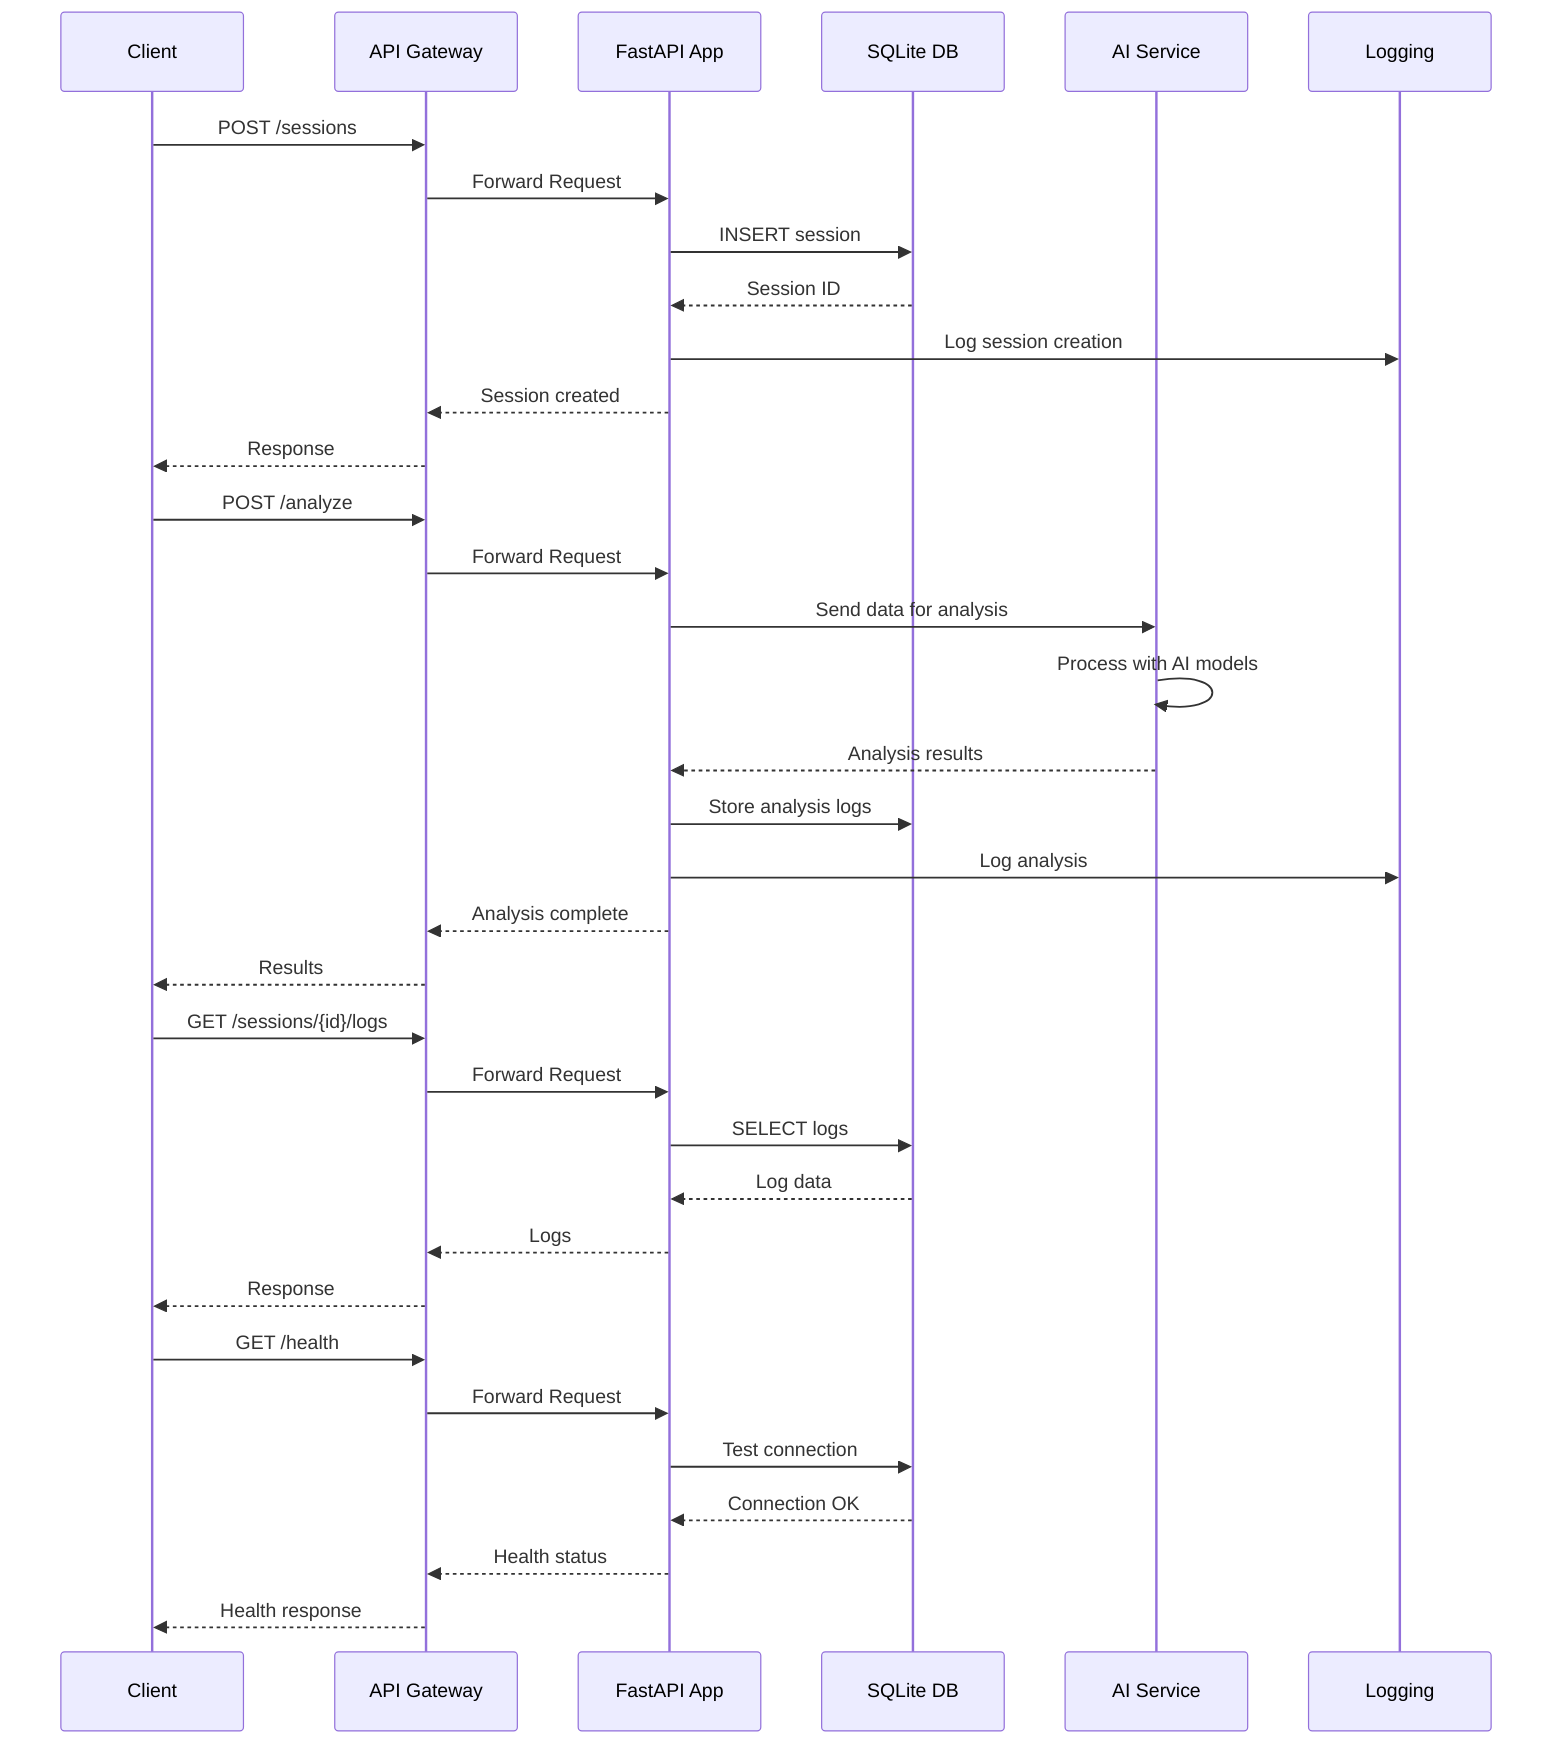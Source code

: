 sequenceDiagram
    participant Client
    participant API as API Gateway
    participant App as FastAPI App
    participant DB as SQLite DB
    participant AI as AI Service
    participant Log as Logging
    
    %% Data Flow - Session Creation
    Client->>API: POST /sessions
    API->>App: Forward Request
    App->>DB: INSERT session
    DB-->>App: Session ID
    App->>Log: Log session creation
    App-->>API: Session created
    API-->>Client: Response
    
    %% Data Flow - Analysis Request
    Client->>API: POST /analyze
    API->>App: Forward Request
    App->>AI: Send data for analysis
    AI->>AI: Process with AI models
    AI-->>App: Analysis results
    App->>DB: Store analysis logs
    App->>Log: Log analysis
    App-->>API: Analysis complete
    API-->>Client: Results
    
    %% Data Flow - Session Retrieval
    Client->>API: GET /sessions/{id}/logs
    API->>App: Forward Request
    App->>DB: SELECT logs
    DB-->>App: Log data
    App-->>API: Logs
    API-->>Client: Response
    
    %% Data Flow - Health Check
    Client->>API: GET /health
    API->>App: Forward Request
    App->>DB: Test connection
    DB-->>App: Connection OK
    App-->>API: Health status
    API-->>Client: Health response